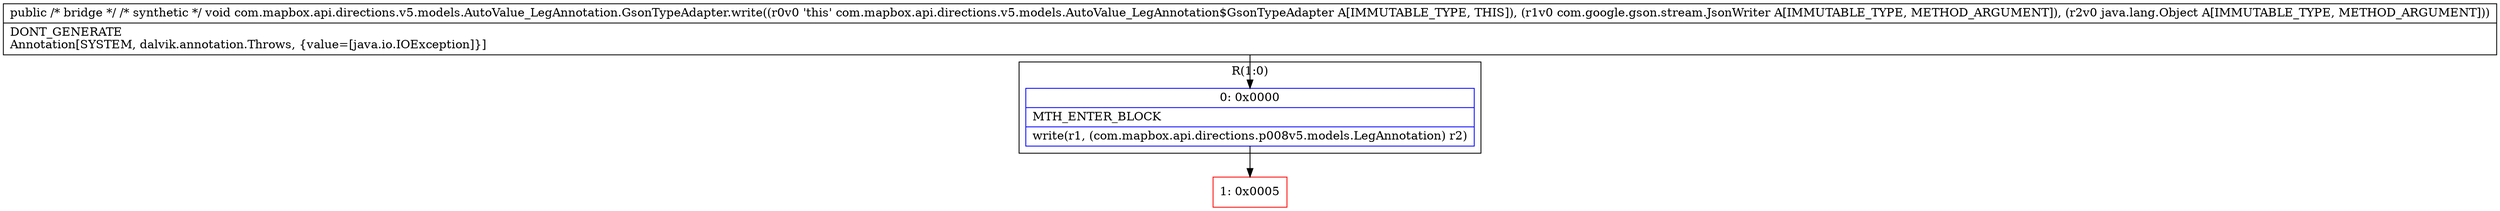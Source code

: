 digraph "CFG forcom.mapbox.api.directions.v5.models.AutoValue_LegAnnotation.GsonTypeAdapter.write(Lcom\/google\/gson\/stream\/JsonWriter;Ljava\/lang\/Object;)V" {
subgraph cluster_Region_347263408 {
label = "R(1:0)";
node [shape=record,color=blue];
Node_0 [shape=record,label="{0\:\ 0x0000|MTH_ENTER_BLOCK\l|write(r1, (com.mapbox.api.directions.p008v5.models.LegAnnotation) r2)\l}"];
}
Node_1 [shape=record,color=red,label="{1\:\ 0x0005}"];
MethodNode[shape=record,label="{public \/* bridge *\/ \/* synthetic *\/ void com.mapbox.api.directions.v5.models.AutoValue_LegAnnotation.GsonTypeAdapter.write((r0v0 'this' com.mapbox.api.directions.v5.models.AutoValue_LegAnnotation$GsonTypeAdapter A[IMMUTABLE_TYPE, THIS]), (r1v0 com.google.gson.stream.JsonWriter A[IMMUTABLE_TYPE, METHOD_ARGUMENT]), (r2v0 java.lang.Object A[IMMUTABLE_TYPE, METHOD_ARGUMENT]))  | DONT_GENERATE\lAnnotation[SYSTEM, dalvik.annotation.Throws, \{value=[java.io.IOException]\}]\l}"];
MethodNode -> Node_0;
Node_0 -> Node_1;
}

